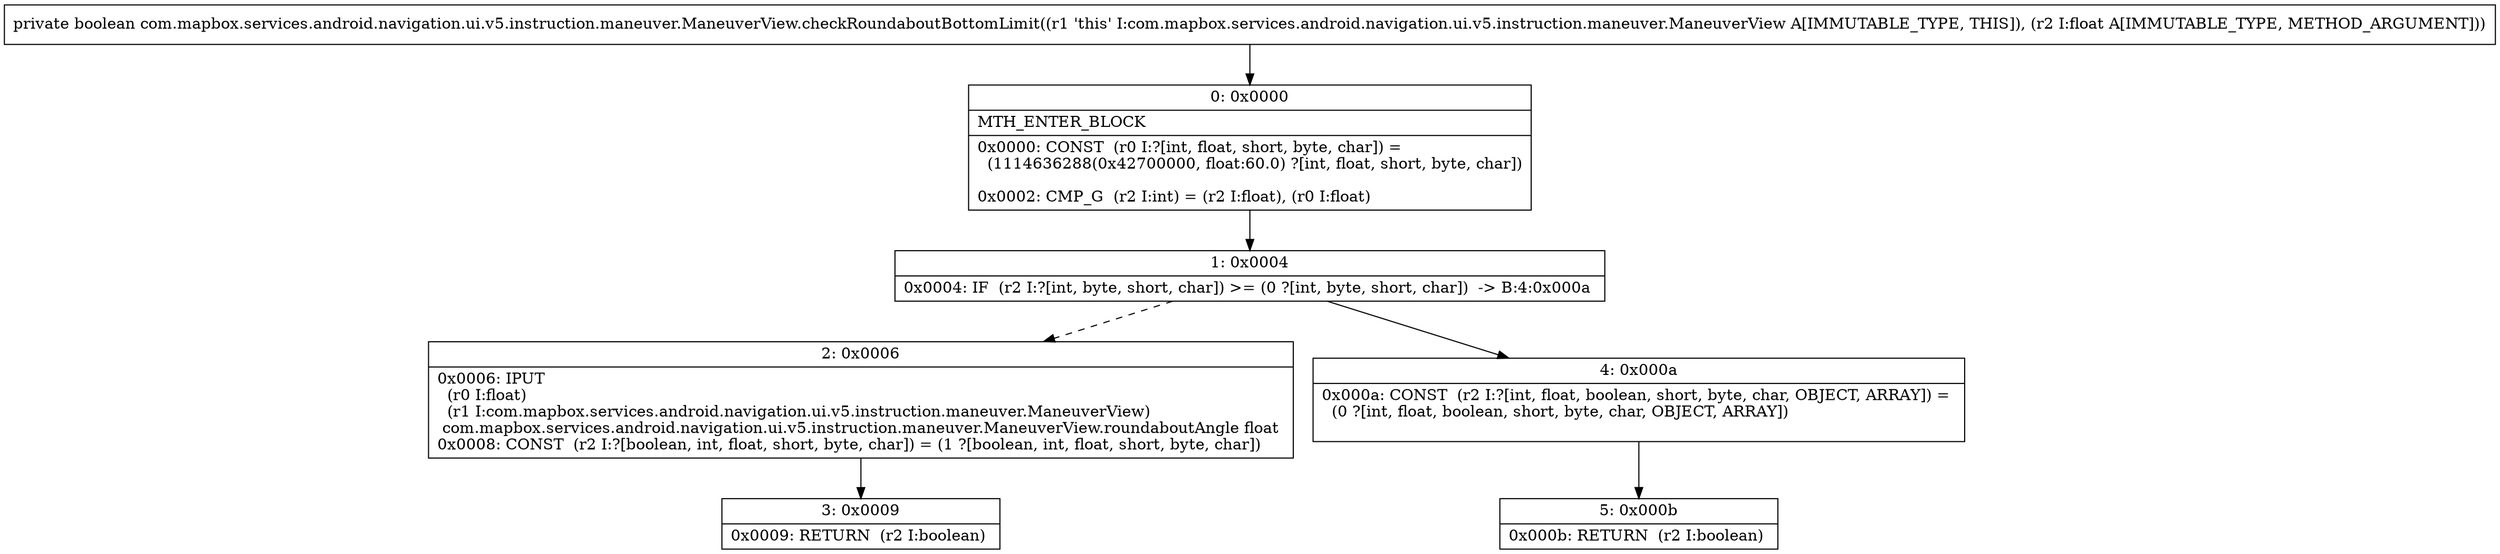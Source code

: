 digraph "CFG forcom.mapbox.services.android.navigation.ui.v5.instruction.maneuver.ManeuverView.checkRoundaboutBottomLimit(F)Z" {
Node_0 [shape=record,label="{0\:\ 0x0000|MTH_ENTER_BLOCK\l|0x0000: CONST  (r0 I:?[int, float, short, byte, char]) = \l  (1114636288(0x42700000, float:60.0) ?[int, float, short, byte, char])\l \l0x0002: CMP_G  (r2 I:int) = (r2 I:float), (r0 I:float) \l}"];
Node_1 [shape=record,label="{1\:\ 0x0004|0x0004: IF  (r2 I:?[int, byte, short, char]) \>= (0 ?[int, byte, short, char])  \-\> B:4:0x000a \l}"];
Node_2 [shape=record,label="{2\:\ 0x0006|0x0006: IPUT  \l  (r0 I:float)\l  (r1 I:com.mapbox.services.android.navigation.ui.v5.instruction.maneuver.ManeuverView)\l com.mapbox.services.android.navigation.ui.v5.instruction.maneuver.ManeuverView.roundaboutAngle float \l0x0008: CONST  (r2 I:?[boolean, int, float, short, byte, char]) = (1 ?[boolean, int, float, short, byte, char]) \l}"];
Node_3 [shape=record,label="{3\:\ 0x0009|0x0009: RETURN  (r2 I:boolean) \l}"];
Node_4 [shape=record,label="{4\:\ 0x000a|0x000a: CONST  (r2 I:?[int, float, boolean, short, byte, char, OBJECT, ARRAY]) = \l  (0 ?[int, float, boolean, short, byte, char, OBJECT, ARRAY])\l \l}"];
Node_5 [shape=record,label="{5\:\ 0x000b|0x000b: RETURN  (r2 I:boolean) \l}"];
MethodNode[shape=record,label="{private boolean com.mapbox.services.android.navigation.ui.v5.instruction.maneuver.ManeuverView.checkRoundaboutBottomLimit((r1 'this' I:com.mapbox.services.android.navigation.ui.v5.instruction.maneuver.ManeuverView A[IMMUTABLE_TYPE, THIS]), (r2 I:float A[IMMUTABLE_TYPE, METHOD_ARGUMENT])) }"];
MethodNode -> Node_0;
Node_0 -> Node_1;
Node_1 -> Node_2[style=dashed];
Node_1 -> Node_4;
Node_2 -> Node_3;
Node_4 -> Node_5;
}


